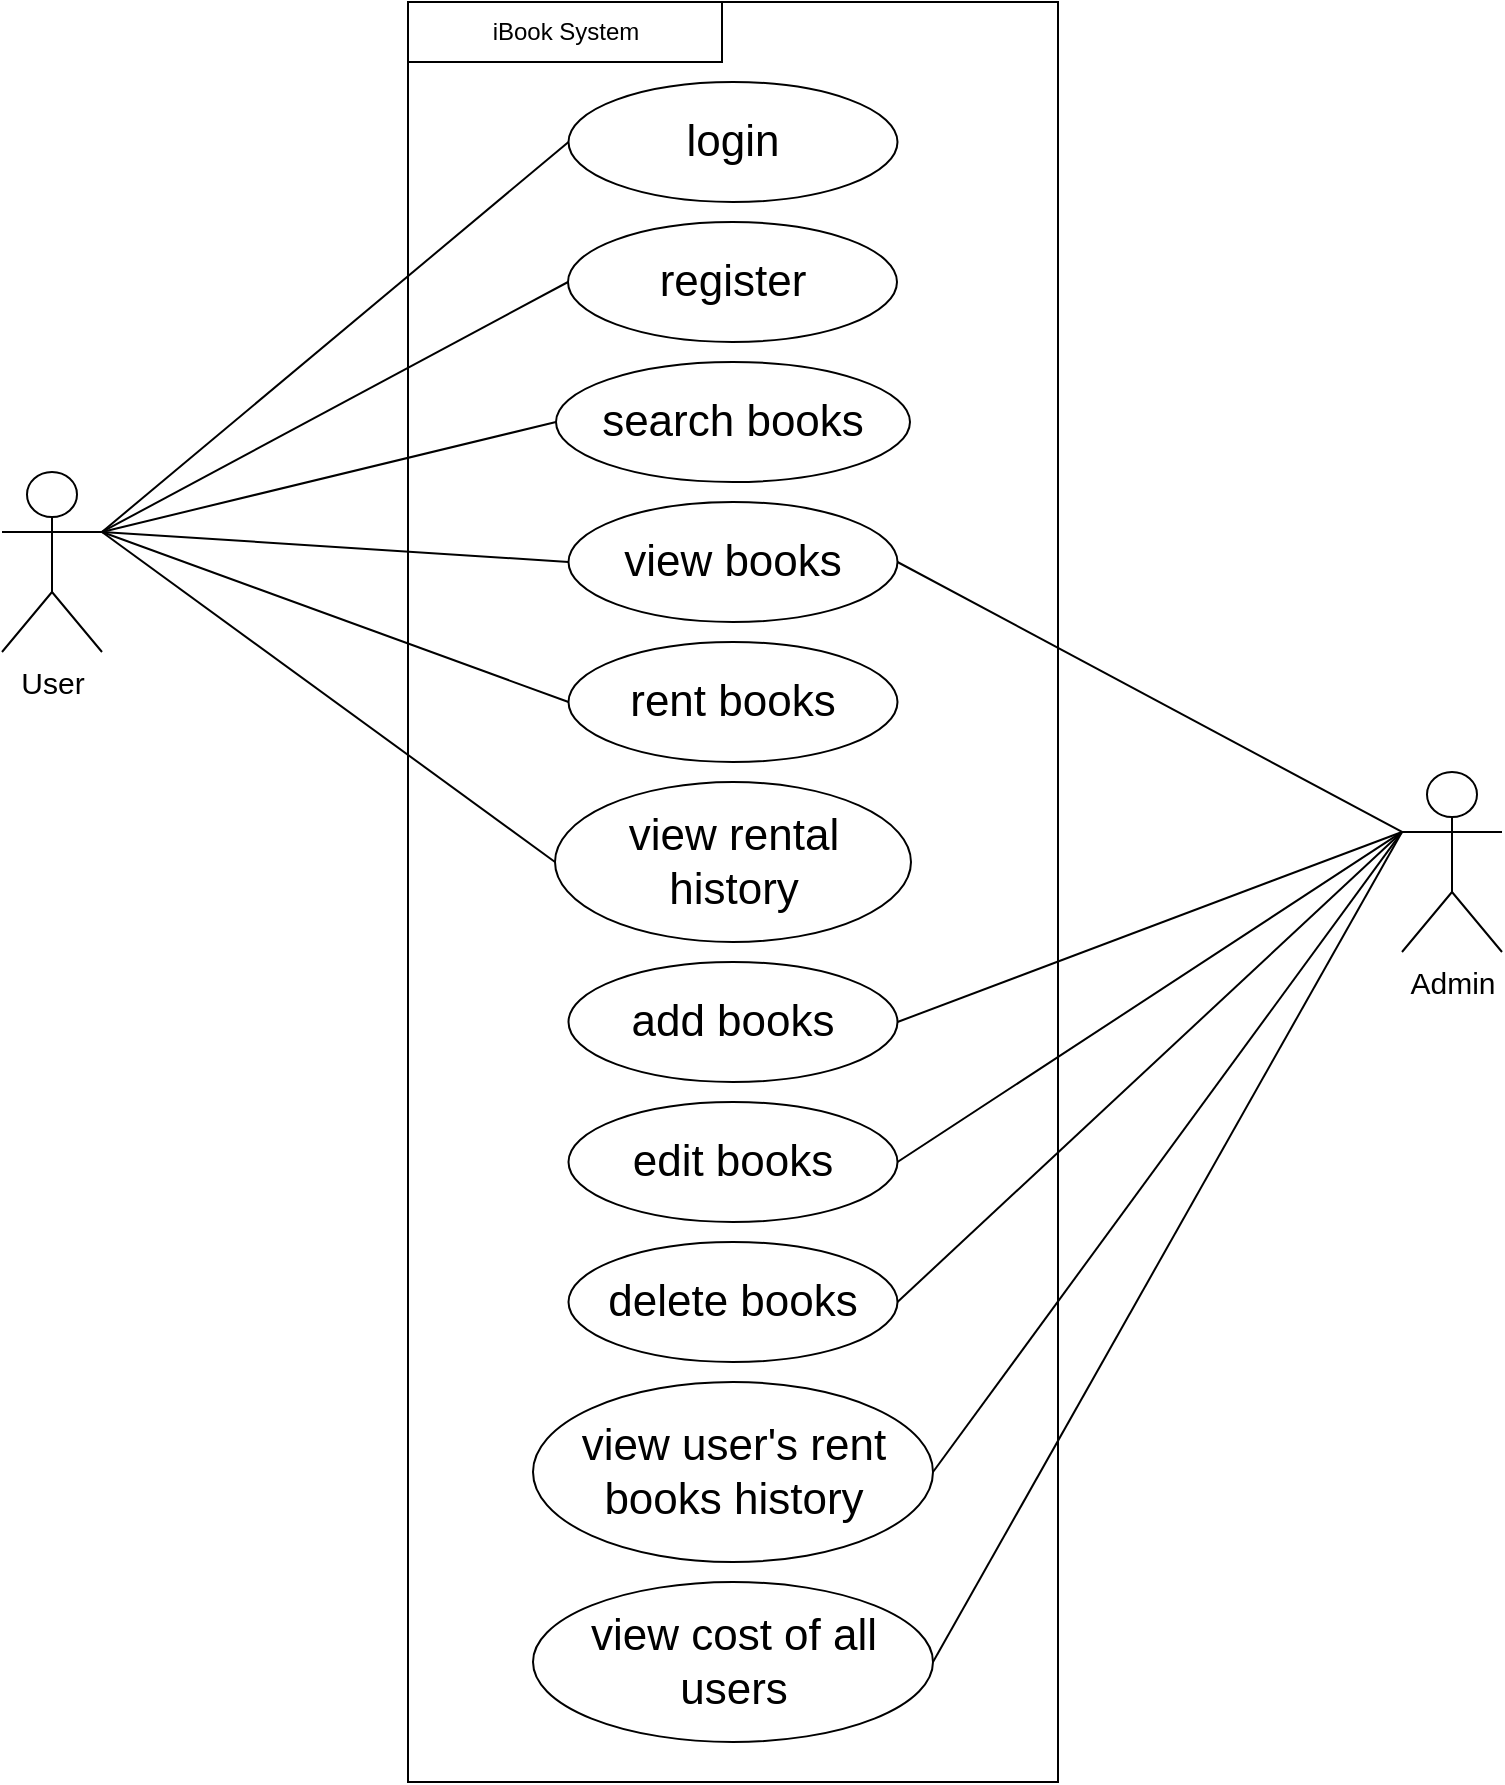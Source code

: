 <mxfile version="13.8.8" type="device"><diagram id="X-HEaG2PlgOlRLlwn8_e" name="Page-1"><mxGraphModel dx="1210" dy="620" grid="1" gridSize="10" guides="1" tooltips="1" connect="1" arrows="1" fold="1" page="1" pageScale="1" pageWidth="850" pageHeight="1100" math="0" shadow="0"><root><mxCell id="0"/><mxCell id="1" parent="0"/><mxCell id="haQena_7kGfcB_YbTmIb-1" value="" style="rounded=0;whiteSpace=wrap;html=1;" parent="1" vertex="1"><mxGeometry x="263" y="140" width="325" height="890" as="geometry"/></mxCell><mxCell id="haQena_7kGfcB_YbTmIb-2" value="" style="rounded=0;whiteSpace=wrap;html=1;" parent="1" vertex="1"><mxGeometry x="263" y="140" width="157" height="30" as="geometry"/></mxCell><mxCell id="haQena_7kGfcB_YbTmIb-3" value="iBook System" style="text;html=1;strokeColor=none;fillColor=none;align=center;verticalAlign=middle;whiteSpace=wrap;rounded=0;" parent="1" vertex="1"><mxGeometry x="281.5" y="145" width="120" height="20" as="geometry"/></mxCell><mxCell id="haQena_7kGfcB_YbTmIb-4" value="&lt;font style=&quot;font-size: 22px&quot;&gt;login&lt;/font&gt;" style="ellipse;whiteSpace=wrap;html=1;" parent="1" vertex="1"><mxGeometry x="343.25" y="180" width="164.5" height="60" as="geometry"/></mxCell><mxCell id="haQena_7kGfcB_YbTmIb-5" value="&lt;font style=&quot;font-size: 22px&quot;&gt;register&lt;/font&gt;" style="ellipse;whiteSpace=wrap;html=1;" parent="1" vertex="1"><mxGeometry x="343" y="250" width="164.5" height="60" as="geometry"/></mxCell><mxCell id="haQena_7kGfcB_YbTmIb-6" value="&lt;font style=&quot;font-size: 22px&quot;&gt;rent books&lt;/font&gt;" style="ellipse;whiteSpace=wrap;html=1;" parent="1" vertex="1"><mxGeometry x="343.25" y="460" width="164.5" height="60" as="geometry"/></mxCell><mxCell id="haQena_7kGfcB_YbTmIb-8" value="&lt;font style=&quot;font-size: 22px&quot;&gt;view books&lt;/font&gt;" style="ellipse;whiteSpace=wrap;html=1;" parent="1" vertex="1"><mxGeometry x="343.25" y="390" width="164.5" height="60" as="geometry"/></mxCell><mxCell id="haQena_7kGfcB_YbTmIb-9" value="&lt;font style=&quot;font-size: 22px&quot;&gt;view rental history&lt;/font&gt;" style="ellipse;whiteSpace=wrap;html=1;" parent="1" vertex="1"><mxGeometry x="336.5" y="530" width="178" height="80" as="geometry"/></mxCell><mxCell id="haQena_7kGfcB_YbTmIb-10" value="User" style="shape=umlActor;verticalLabelPosition=bottom;verticalAlign=top;html=1;outlineConnect=0;fontSize=15;" parent="1" vertex="1"><mxGeometry x="60" y="375" width="50" height="90" as="geometry"/></mxCell><mxCell id="haQena_7kGfcB_YbTmIb-13" value="" style="endArrow=none;html=1;entryX=1;entryY=0.333;entryDx=0;entryDy=0;entryPerimeter=0;exitX=0;exitY=0.5;exitDx=0;exitDy=0;" parent="1" source="haQena_7kGfcB_YbTmIb-4" target="haQena_7kGfcB_YbTmIb-10" edge="1"><mxGeometry width="50" height="50" relative="1" as="geometry"><mxPoint x="370" y="450" as="sourcePoint"/><mxPoint x="420" y="400" as="targetPoint"/></mxGeometry></mxCell><mxCell id="haQena_7kGfcB_YbTmIb-14" value="" style="endArrow=none;html=1;entryX=1;entryY=0.333;entryDx=0;entryDy=0;entryPerimeter=0;exitX=0;exitY=0.5;exitDx=0;exitDy=0;" parent="1" source="haQena_7kGfcB_YbTmIb-5" target="haQena_7kGfcB_YbTmIb-10" edge="1"><mxGeometry width="50" height="50" relative="1" as="geometry"><mxPoint x="353.0" y="290" as="sourcePoint"/><mxPoint x="120" y="415" as="targetPoint"/></mxGeometry></mxCell><mxCell id="haQena_7kGfcB_YbTmIb-15" value="" style="endArrow=none;html=1;entryX=1;entryY=0.333;entryDx=0;entryDy=0;entryPerimeter=0;exitX=0;exitY=0.5;exitDx=0;exitDy=0;" parent="1" source="haQena_7kGfcB_YbTmIb-8" target="haQena_7kGfcB_YbTmIb-10" edge="1"><mxGeometry width="50" height="50" relative="1" as="geometry"><mxPoint x="353.0" y="360" as="sourcePoint"/><mxPoint x="120" y="415" as="targetPoint"/></mxGeometry></mxCell><mxCell id="haQena_7kGfcB_YbTmIb-16" value="" style="endArrow=none;html=1;entryX=1;entryY=0.333;entryDx=0;entryDy=0;entryPerimeter=0;exitX=0;exitY=0.5;exitDx=0;exitDy=0;" parent="1" source="haQena_7kGfcB_YbTmIb-6" target="haQena_7kGfcB_YbTmIb-10" edge="1"><mxGeometry width="50" height="50" relative="1" as="geometry"><mxPoint x="353.25" y="430" as="sourcePoint"/><mxPoint x="120" y="415" as="targetPoint"/></mxGeometry></mxCell><mxCell id="haQena_7kGfcB_YbTmIb-17" value="" style="endArrow=none;html=1;entryX=1;entryY=0.333;entryDx=0;entryDy=0;entryPerimeter=0;exitX=0;exitY=0.5;exitDx=0;exitDy=0;" parent="1" source="haQena_7kGfcB_YbTmIb-9" target="haQena_7kGfcB_YbTmIb-10" edge="1"><mxGeometry width="50" height="50" relative="1" as="geometry"><mxPoint x="363.25" y="440" as="sourcePoint"/><mxPoint x="130" y="425" as="targetPoint"/></mxGeometry></mxCell><mxCell id="haQena_7kGfcB_YbTmIb-18" value="&lt;font style=&quot;font-size: 22px&quot;&gt;add books&lt;/font&gt;" style="ellipse;whiteSpace=wrap;html=1;" parent="1" vertex="1"><mxGeometry x="343.25" y="620" width="164.5" height="60" as="geometry"/></mxCell><mxCell id="haQena_7kGfcB_YbTmIb-19" value="&lt;font style=&quot;font-size: 22px&quot;&gt;edit books&lt;/font&gt;" style="ellipse;whiteSpace=wrap;html=1;" parent="1" vertex="1"><mxGeometry x="343.25" y="690" width="164.5" height="60" as="geometry"/></mxCell><mxCell id="haQena_7kGfcB_YbTmIb-20" value="&lt;font style=&quot;font-size: 22px&quot;&gt;delete books&lt;/font&gt;" style="ellipse;whiteSpace=wrap;html=1;" parent="1" vertex="1"><mxGeometry x="343.25" y="760" width="164.5" height="60" as="geometry"/></mxCell><mxCell id="haQena_7kGfcB_YbTmIb-21" value="&lt;font style=&quot;font-size: 22px&quot;&gt;view user's rent books&amp;nbsp;history&lt;/font&gt;" style="ellipse;whiteSpace=wrap;html=1;" parent="1" vertex="1"><mxGeometry x="325.5" y="830" width="200" height="90" as="geometry"/></mxCell><mxCell id="haQena_7kGfcB_YbTmIb-22" value="&lt;font style=&quot;font-size: 22px&quot;&gt;view&amp;nbsp;cost of all users&lt;/font&gt;" style="ellipse;whiteSpace=wrap;html=1;" parent="1" vertex="1"><mxGeometry x="325.5" y="930" width="200" height="80" as="geometry"/></mxCell><mxCell id="haQena_7kGfcB_YbTmIb-23" value="Admin" style="shape=umlActor;verticalLabelPosition=bottom;verticalAlign=top;html=1;outlineConnect=0;fontSize=15;" parent="1" vertex="1"><mxGeometry x="760" y="525" width="50" height="90" as="geometry"/></mxCell><mxCell id="haQena_7kGfcB_YbTmIb-25" value="" style="endArrow=none;html=1;entryX=1;entryY=0.5;entryDx=0;entryDy=0;exitX=0;exitY=0.333;exitDx=0;exitDy=0;exitPerimeter=0;" parent="1" source="haQena_7kGfcB_YbTmIb-23" target="haQena_7kGfcB_YbTmIb-8" edge="1"><mxGeometry width="50" height="50" relative="1" as="geometry"><mxPoint x="730" y="680" as="sourcePoint"/><mxPoint x="630" y="600" as="targetPoint"/></mxGeometry></mxCell><mxCell id="haQena_7kGfcB_YbTmIb-26" value="" style="endArrow=none;html=1;entryX=1;entryY=0.5;entryDx=0;entryDy=0;exitX=0;exitY=0.333;exitDx=0;exitDy=0;exitPerimeter=0;" parent="1" source="haQena_7kGfcB_YbTmIb-23" target="haQena_7kGfcB_YbTmIb-18" edge="1"><mxGeometry width="50" height="50" relative="1" as="geometry"><mxPoint x="780.0" y="670" as="sourcePoint"/><mxPoint x="517.75" y="430" as="targetPoint"/></mxGeometry></mxCell><mxCell id="haQena_7kGfcB_YbTmIb-27" value="" style="endArrow=none;html=1;entryX=1;entryY=0.5;entryDx=0;entryDy=0;exitX=0;exitY=0.333;exitDx=0;exitDy=0;exitPerimeter=0;" parent="1" source="haQena_7kGfcB_YbTmIb-23" target="haQena_7kGfcB_YbTmIb-19" edge="1"><mxGeometry width="50" height="50" relative="1" as="geometry"><mxPoint x="770.0" y="565" as="sourcePoint"/><mxPoint x="517.75" y="660" as="targetPoint"/></mxGeometry></mxCell><mxCell id="haQena_7kGfcB_YbTmIb-28" value="" style="endArrow=none;html=1;entryX=1;entryY=0.5;entryDx=0;entryDy=0;exitX=0;exitY=0.333;exitDx=0;exitDy=0;exitPerimeter=0;" parent="1" source="haQena_7kGfcB_YbTmIb-23" target="haQena_7kGfcB_YbTmIb-20" edge="1"><mxGeometry width="50" height="50" relative="1" as="geometry"><mxPoint x="780.0" y="575" as="sourcePoint"/><mxPoint x="527.75" y="670" as="targetPoint"/></mxGeometry></mxCell><mxCell id="haQena_7kGfcB_YbTmIb-29" value="" style="endArrow=none;html=1;entryX=1;entryY=0.5;entryDx=0;entryDy=0;exitX=0;exitY=0.333;exitDx=0;exitDy=0;exitPerimeter=0;" parent="1" source="haQena_7kGfcB_YbTmIb-23" target="haQena_7kGfcB_YbTmIb-21" edge="1"><mxGeometry width="50" height="50" relative="1" as="geometry"><mxPoint x="770.0" y="565" as="sourcePoint"/><mxPoint x="517.75" y="800" as="targetPoint"/></mxGeometry></mxCell><mxCell id="haQena_7kGfcB_YbTmIb-30" value="" style="endArrow=none;html=1;entryX=1;entryY=0.5;entryDx=0;entryDy=0;exitX=0;exitY=0.333;exitDx=0;exitDy=0;exitPerimeter=0;" parent="1" source="haQena_7kGfcB_YbTmIb-23" target="haQena_7kGfcB_YbTmIb-22" edge="1"><mxGeometry width="50" height="50" relative="1" as="geometry"><mxPoint x="780.0" y="575" as="sourcePoint"/><mxPoint x="527.75" y="810" as="targetPoint"/></mxGeometry></mxCell><mxCell id="uaIZzq_NLLws7RIovBGA-1" value="&lt;span style=&quot;font-size: 22px&quot;&gt;search books&lt;/span&gt;" style="ellipse;whiteSpace=wrap;html=1;" vertex="1" parent="1"><mxGeometry x="337" y="320" width="177" height="60" as="geometry"/></mxCell><mxCell id="uaIZzq_NLLws7RIovBGA-2" value="" style="endArrow=none;html=1;entryX=1;entryY=0.333;entryDx=0;entryDy=0;entryPerimeter=0;exitX=0;exitY=0.5;exitDx=0;exitDy=0;" edge="1" parent="1" source="uaIZzq_NLLws7RIovBGA-1" target="haQena_7kGfcB_YbTmIb-10"><mxGeometry width="50" height="50" relative="1" as="geometry"><mxPoint x="353" y="290" as="sourcePoint"/><mxPoint x="120" y="415" as="targetPoint"/></mxGeometry></mxCell></root></mxGraphModel></diagram></mxfile>